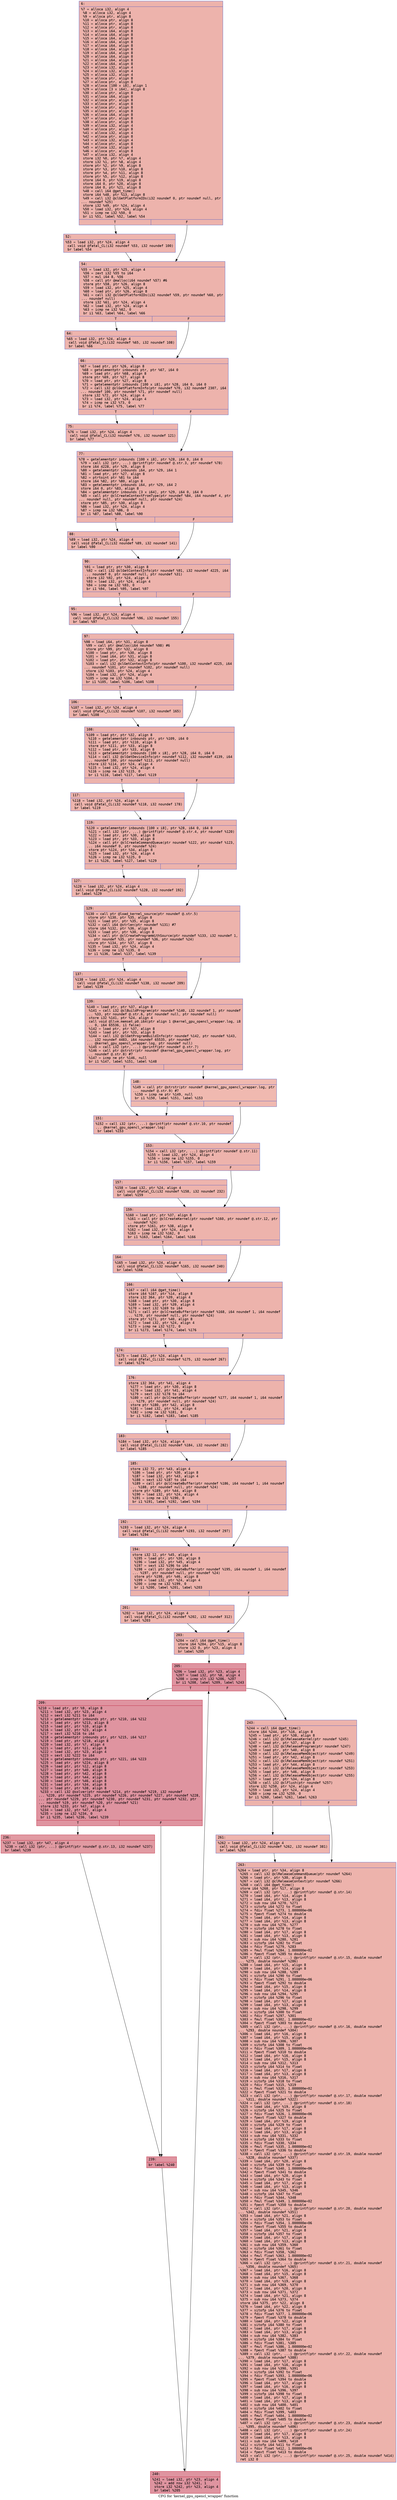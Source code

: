 digraph "CFG for 'kernel_gpu_opencl_wrapper' function" {
	label="CFG for 'kernel_gpu_opencl_wrapper' function";

	Node0x600002a2cff0 [shape=record,color="#3d50c3ff", style=filled, fillcolor="#d6524470" fontname="Courier",label="{6:\l|  %7 = alloca i32, align 4\l  %8 = alloca i32, align 4\l  %9 = alloca ptr, align 8\l  %10 = alloca ptr, align 8\l  %11 = alloca ptr, align 8\l  %12 = alloca ptr, align 8\l  %13 = alloca i64, align 8\l  %14 = alloca i64, align 8\l  %15 = alloca i64, align 8\l  %16 = alloca i64, align 8\l  %17 = alloca i64, align 8\l  %18 = alloca i64, align 8\l  %19 = alloca i64, align 8\l  %20 = alloca i64, align 8\l  %21 = alloca i64, align 8\l  %22 = alloca i64, align 8\l  %23 = alloca i32, align 4\l  %24 = alloca i32, align 4\l  %25 = alloca i32, align 4\l  %26 = alloca ptr, align 8\l  %27 = alloca ptr, align 8\l  %28 = alloca [100 x i8], align 1\l  %29 = alloca [3 x i64], align 8\l  %30 = alloca ptr, align 8\l  %31 = alloca i64, align 8\l  %32 = alloca ptr, align 8\l  %33 = alloca ptr, align 8\l  %34 = alloca ptr, align 8\l  %35 = alloca ptr, align 8\l  %36 = alloca i64, align 8\l  %37 = alloca ptr, align 8\l  %38 = alloca ptr, align 8\l  %39 = alloca i32, align 4\l  %40 = alloca ptr, align 8\l  %41 = alloca i32, align 4\l  %42 = alloca ptr, align 8\l  %43 = alloca i32, align 4\l  %44 = alloca ptr, align 8\l  %45 = alloca i32, align 4\l  %46 = alloca ptr, align 8\l  %47 = alloca i32, align 4\l  store i32 %0, ptr %7, align 4\l  store i32 %1, ptr %8, align 4\l  store ptr %2, ptr %9, align 8\l  store ptr %3, ptr %10, align 8\l  store ptr %4, ptr %11, align 8\l  store ptr %5, ptr %12, align 8\l  store i64 0, ptr %19, align 8\l  store i64 0, ptr %20, align 8\l  store i64 0, ptr %21, align 8\l  %48 = call i64 @get_time()\l  store i64 %48, ptr %13, align 8\l  %49 = call i32 @clGetPlatformIDs(i32 noundef 0, ptr noundef null, ptr\l... noundef %25)\l  store i32 %49, ptr %24, align 4\l  %50 = load i32, ptr %24, align 4\l  %51 = icmp ne i32 %50, 0\l  br i1 %51, label %52, label %54\l|{<s0>T|<s1>F}}"];
	Node0x600002a2cff0:s0 -> Node0x600002a2d0e0[tooltip="6 -> 52\nProbability 62.50%" ];
	Node0x600002a2cff0:s1 -> Node0x600002a2d130[tooltip="6 -> 54\nProbability 37.50%" ];
	Node0x600002a2d0e0 [shape=record,color="#3d50c3ff", style=filled, fillcolor="#d8564670" fontname="Courier",label="{52:\l|  %53 = load i32, ptr %24, align 4\l  call void @fatal_CL(i32 noundef %53, i32 noundef 100)\l  br label %54\l}"];
	Node0x600002a2d0e0 -> Node0x600002a2d130[tooltip="52 -> 54\nProbability 100.00%" ];
	Node0x600002a2d130 [shape=record,color="#3d50c3ff", style=filled, fillcolor="#d6524470" fontname="Courier",label="{54:\l|  %55 = load i32, ptr %25, align 4\l  %56 = zext i32 %55 to i64\l  %57 = mul i64 8, %56\l  %58 = call ptr @malloc(i64 noundef %57) #6\l  store ptr %58, ptr %26, align 8\l  %59 = load i32, ptr %25, align 4\l  %60 = load ptr, ptr %26, align 8\l  %61 = call i32 @clGetPlatformIDs(i32 noundef %59, ptr noundef %60, ptr\l... noundef null)\l  store i32 %61, ptr %24, align 4\l  %62 = load i32, ptr %24, align 4\l  %63 = icmp ne i32 %62, 0\l  br i1 %63, label %64, label %66\l|{<s0>T|<s1>F}}"];
	Node0x600002a2d130:s0 -> Node0x600002a2d180[tooltip="54 -> 64\nProbability 62.50%" ];
	Node0x600002a2d130:s1 -> Node0x600002a2d1d0[tooltip="54 -> 66\nProbability 37.50%" ];
	Node0x600002a2d180 [shape=record,color="#3d50c3ff", style=filled, fillcolor="#d8564670" fontname="Courier",label="{64:\l|  %65 = load i32, ptr %24, align 4\l  call void @fatal_CL(i32 noundef %65, i32 noundef 108)\l  br label %66\l}"];
	Node0x600002a2d180 -> Node0x600002a2d1d0[tooltip="64 -> 66\nProbability 100.00%" ];
	Node0x600002a2d1d0 [shape=record,color="#3d50c3ff", style=filled, fillcolor="#d6524470" fontname="Courier",label="{66:\l|  %67 = load ptr, ptr %26, align 8\l  %68 = getelementptr inbounds ptr, ptr %67, i64 0\l  %69 = load ptr, ptr %68, align 8\l  store ptr %69, ptr %27, align 8\l  %70 = load ptr, ptr %27, align 8\l  %71 = getelementptr inbounds [100 x i8], ptr %28, i64 0, i64 0\l  %72 = call i32 @clGetPlatformInfo(ptr noundef %70, i32 noundef 2307, i64\l... noundef 100, ptr noundef %71, ptr noundef null)\l  store i32 %72, ptr %24, align 4\l  %73 = load i32, ptr %24, align 4\l  %74 = icmp ne i32 %73, 0\l  br i1 %74, label %75, label %77\l|{<s0>T|<s1>F}}"];
	Node0x600002a2d1d0:s0 -> Node0x600002a2d220[tooltip="66 -> 75\nProbability 62.50%" ];
	Node0x600002a2d1d0:s1 -> Node0x600002a2d270[tooltip="66 -> 77\nProbability 37.50%" ];
	Node0x600002a2d220 [shape=record,color="#3d50c3ff", style=filled, fillcolor="#d8564670" fontname="Courier",label="{75:\l|  %76 = load i32, ptr %24, align 4\l  call void @fatal_CL(i32 noundef %76, i32 noundef 121)\l  br label %77\l}"];
	Node0x600002a2d220 -> Node0x600002a2d270[tooltip="75 -> 77\nProbability 100.00%" ];
	Node0x600002a2d270 [shape=record,color="#3d50c3ff", style=filled, fillcolor="#d6524470" fontname="Courier",label="{77:\l|  %78 = getelementptr inbounds [100 x i8], ptr %28, i64 0, i64 0\l  %79 = call i32 (ptr, ...) @printf(ptr noundef @.str.3, ptr noundef %78)\l  store i64 4228, ptr %29, align 8\l  %80 = getelementptr inbounds i64, ptr %29, i64 1\l  %81 = load ptr, ptr %27, align 8\l  %82 = ptrtoint ptr %81 to i64\l  store i64 %82, ptr %80, align 8\l  %83 = getelementptr inbounds i64, ptr %29, i64 2\l  store i64 0, ptr %83, align 8\l  %84 = getelementptr inbounds [3 x i64], ptr %29, i64 0, i64 0\l  %85 = call ptr @clCreateContextFromType(ptr noundef %84, i64 noundef 4, ptr\l... noundef null, ptr noundef null, ptr noundef %24)\l  store ptr %85, ptr %30, align 8\l  %86 = load i32, ptr %24, align 4\l  %87 = icmp ne i32 %86, 0\l  br i1 %87, label %88, label %90\l|{<s0>T|<s1>F}}"];
	Node0x600002a2d270:s0 -> Node0x600002a2d2c0[tooltip="77 -> 88\nProbability 62.50%" ];
	Node0x600002a2d270:s1 -> Node0x600002a2d310[tooltip="77 -> 90\nProbability 37.50%" ];
	Node0x600002a2d2c0 [shape=record,color="#3d50c3ff", style=filled, fillcolor="#d8564670" fontname="Courier",label="{88:\l|  %89 = load i32, ptr %24, align 4\l  call void @fatal_CL(i32 noundef %89, i32 noundef 141)\l  br label %90\l}"];
	Node0x600002a2d2c0 -> Node0x600002a2d310[tooltip="88 -> 90\nProbability 100.00%" ];
	Node0x600002a2d310 [shape=record,color="#3d50c3ff", style=filled, fillcolor="#d6524470" fontname="Courier",label="{90:\l|  %91 = load ptr, ptr %30, align 8\l  %92 = call i32 @clGetContextInfo(ptr noundef %91, i32 noundef 4225, i64\l... noundef 0, ptr noundef null, ptr noundef %31)\l  store i32 %92, ptr %24, align 4\l  %93 = load i32, ptr %24, align 4\l  %94 = icmp ne i32 %93, 0\l  br i1 %94, label %95, label %97\l|{<s0>T|<s1>F}}"];
	Node0x600002a2d310:s0 -> Node0x600002a2d360[tooltip="90 -> 95\nProbability 62.50%" ];
	Node0x600002a2d310:s1 -> Node0x600002a2d3b0[tooltip="90 -> 97\nProbability 37.50%" ];
	Node0x600002a2d360 [shape=record,color="#3d50c3ff", style=filled, fillcolor="#d8564670" fontname="Courier",label="{95:\l|  %96 = load i32, ptr %24, align 4\l  call void @fatal_CL(i32 noundef %96, i32 noundef 155)\l  br label %97\l}"];
	Node0x600002a2d360 -> Node0x600002a2d3b0[tooltip="95 -> 97\nProbability 100.00%" ];
	Node0x600002a2d3b0 [shape=record,color="#3d50c3ff", style=filled, fillcolor="#d6524470" fontname="Courier",label="{97:\l|  %98 = load i64, ptr %31, align 8\l  %99 = call ptr @malloc(i64 noundef %98) #6\l  store ptr %99, ptr %32, align 8\l  %100 = load ptr, ptr %30, align 8\l  %101 = load i64, ptr %31, align 8\l  %102 = load ptr, ptr %32, align 8\l  %103 = call i32 @clGetContextInfo(ptr noundef %100, i32 noundef 4225, i64\l... noundef %101, ptr noundef %102, ptr noundef null)\l  store i32 %103, ptr %24, align 4\l  %104 = load i32, ptr %24, align 4\l  %105 = icmp ne i32 %104, 0\l  br i1 %105, label %106, label %108\l|{<s0>T|<s1>F}}"];
	Node0x600002a2d3b0:s0 -> Node0x600002a2d400[tooltip="97 -> 106\nProbability 62.50%" ];
	Node0x600002a2d3b0:s1 -> Node0x600002a2d450[tooltip="97 -> 108\nProbability 37.50%" ];
	Node0x600002a2d400 [shape=record,color="#3d50c3ff", style=filled, fillcolor="#d8564670" fontname="Courier",label="{106:\l|  %107 = load i32, ptr %24, align 4\l  call void @fatal_CL(i32 noundef %107, i32 noundef 165)\l  br label %108\l}"];
	Node0x600002a2d400 -> Node0x600002a2d450[tooltip="106 -> 108\nProbability 100.00%" ];
	Node0x600002a2d450 [shape=record,color="#3d50c3ff", style=filled, fillcolor="#d6524470" fontname="Courier",label="{108:\l|  %109 = load ptr, ptr %32, align 8\l  %110 = getelementptr inbounds ptr, ptr %109, i64 0\l  %111 = load ptr, ptr %110, align 8\l  store ptr %111, ptr %33, align 8\l  %112 = load ptr, ptr %33, align 8\l  %113 = getelementptr inbounds [100 x i8], ptr %28, i64 0, i64 0\l  %114 = call i32 @clGetDeviceInfo(ptr noundef %112, i32 noundef 4139, i64\l... noundef 100, ptr noundef %113, ptr noundef null)\l  store i32 %114, ptr %24, align 4\l  %115 = load i32, ptr %24, align 4\l  %116 = icmp ne i32 %115, 0\l  br i1 %116, label %117, label %119\l|{<s0>T|<s1>F}}"];
	Node0x600002a2d450:s0 -> Node0x600002a2d4a0[tooltip="108 -> 117\nProbability 62.50%" ];
	Node0x600002a2d450:s1 -> Node0x600002a2d4f0[tooltip="108 -> 119\nProbability 37.50%" ];
	Node0x600002a2d4a0 [shape=record,color="#3d50c3ff", style=filled, fillcolor="#d8564670" fontname="Courier",label="{117:\l|  %118 = load i32, ptr %24, align 4\l  call void @fatal_CL(i32 noundef %118, i32 noundef 178)\l  br label %119\l}"];
	Node0x600002a2d4a0 -> Node0x600002a2d4f0[tooltip="117 -> 119\nProbability 100.00%" ];
	Node0x600002a2d4f0 [shape=record,color="#3d50c3ff", style=filled, fillcolor="#d6524470" fontname="Courier",label="{119:\l|  %120 = getelementptr inbounds [100 x i8], ptr %28, i64 0, i64 0\l  %121 = call i32 (ptr, ...) @printf(ptr noundef @.str.4, ptr noundef %120)\l  %122 = load ptr, ptr %30, align 8\l  %123 = load ptr, ptr %33, align 8\l  %124 = call ptr @clCreateCommandQueue(ptr noundef %122, ptr noundef %123,\l... i64 noundef 0, ptr noundef %24)\l  store ptr %124, ptr %34, align 8\l  %125 = load i32, ptr %24, align 4\l  %126 = icmp ne i32 %125, 0\l  br i1 %126, label %127, label %129\l|{<s0>T|<s1>F}}"];
	Node0x600002a2d4f0:s0 -> Node0x600002a2d540[tooltip="119 -> 127\nProbability 62.50%" ];
	Node0x600002a2d4f0:s1 -> Node0x600002a2d590[tooltip="119 -> 129\nProbability 37.50%" ];
	Node0x600002a2d540 [shape=record,color="#3d50c3ff", style=filled, fillcolor="#d8564670" fontname="Courier",label="{127:\l|  %128 = load i32, ptr %24, align 4\l  call void @fatal_CL(i32 noundef %128, i32 noundef 192)\l  br label %129\l}"];
	Node0x600002a2d540 -> Node0x600002a2d590[tooltip="127 -> 129\nProbability 100.00%" ];
	Node0x600002a2d590 [shape=record,color="#3d50c3ff", style=filled, fillcolor="#d6524470" fontname="Courier",label="{129:\l|  %130 = call ptr @load_kernel_source(ptr noundef @.str.5)\l  store ptr %130, ptr %35, align 8\l  %131 = load ptr, ptr %35, align 8\l  %132 = call i64 @strlen(ptr noundef %131) #7\l  store i64 %132, ptr %36, align 8\l  %133 = load ptr, ptr %30, align 8\l  %134 = call ptr @clCreateProgramWithSource(ptr noundef %133, i32 noundef 1,\l... ptr noundef %35, ptr noundef %36, ptr noundef %24)\l  store ptr %134, ptr %37, align 8\l  %135 = load i32, ptr %24, align 4\l  %136 = icmp ne i32 %135, 0\l  br i1 %136, label %137, label %139\l|{<s0>T|<s1>F}}"];
	Node0x600002a2d590:s0 -> Node0x600002a2d5e0[tooltip="129 -> 137\nProbability 62.50%" ];
	Node0x600002a2d590:s1 -> Node0x600002a2d630[tooltip="129 -> 139\nProbability 37.50%" ];
	Node0x600002a2d5e0 [shape=record,color="#3d50c3ff", style=filled, fillcolor="#d8564670" fontname="Courier",label="{137:\l|  %138 = load i32, ptr %24, align 4\l  call void @fatal_CL(i32 noundef %138, i32 noundef 209)\l  br label %139\l}"];
	Node0x600002a2d5e0 -> Node0x600002a2d630[tooltip="137 -> 139\nProbability 100.00%" ];
	Node0x600002a2d630 [shape=record,color="#3d50c3ff", style=filled, fillcolor="#d6524470" fontname="Courier",label="{139:\l|  %140 = load ptr, ptr %37, align 8\l  %141 = call i32 @clBuildProgram(ptr noundef %140, i32 noundef 1, ptr noundef\l... %33, ptr noundef @.str.6, ptr noundef null, ptr noundef null)\l  store i32 %141, ptr %24, align 4\l  call void @llvm.memset.p0.i64(ptr align 1 @kernel_gpu_opencl_wrapper.log, i8\l... 0, i64 65536, i1 false)\l  %142 = load ptr, ptr %37, align 8\l  %143 = load ptr, ptr %33, align 8\l  %144 = call i32 @clGetProgramBuildInfo(ptr noundef %142, ptr noundef %143,\l... i32 noundef 4483, i64 noundef 65535, ptr noundef\l... @kernel_gpu_opencl_wrapper.log, ptr noundef null)\l  %145 = call i32 (ptr, ...) @printf(ptr noundef @.str.7)\l  %146 = call ptr @strstr(ptr noundef @kernel_gpu_opencl_wrapper.log, ptr\l... noundef @.str.8) #7\l  %147 = icmp ne ptr %146, null\l  br i1 %147, label %151, label %148\l|{<s0>T|<s1>F}}"];
	Node0x600002a2d630:s0 -> Node0x600002a2d6d0[tooltip="139 -> 151\nProbability 62.50%" ];
	Node0x600002a2d630:s1 -> Node0x600002a2d680[tooltip="139 -> 148\nProbability 37.50%" ];
	Node0x600002a2d680 [shape=record,color="#3d50c3ff", style=filled, fillcolor="#de614d70" fontname="Courier",label="{148:\l|  %149 = call ptr @strstr(ptr noundef @kernel_gpu_opencl_wrapper.log, ptr\l... noundef @.str.9) #7\l  %150 = icmp ne ptr %149, null\l  br i1 %150, label %151, label %153\l|{<s0>T|<s1>F}}"];
	Node0x600002a2d680:s0 -> Node0x600002a2d6d0[tooltip="148 -> 151\nProbability 62.50%" ];
	Node0x600002a2d680:s1 -> Node0x600002a2d720[tooltip="148 -> 153\nProbability 37.50%" ];
	Node0x600002a2d6d0 [shape=record,color="#3d50c3ff", style=filled, fillcolor="#d8564670" fontname="Courier",label="{151:\l|  %152 = call i32 (ptr, ...) @printf(ptr noundef @.str.10, ptr noundef\l... @kernel_gpu_opencl_wrapper.log)\l  br label %153\l}"];
	Node0x600002a2d6d0 -> Node0x600002a2d720[tooltip="151 -> 153\nProbability 100.00%" ];
	Node0x600002a2d720 [shape=record,color="#3d50c3ff", style=filled, fillcolor="#d6524470" fontname="Courier",label="{153:\l|  %154 = call i32 (ptr, ...) @printf(ptr noundef @.str.11)\l  %155 = load i32, ptr %24, align 4\l  %156 = icmp ne i32 %155, 0\l  br i1 %156, label %157, label %159\l|{<s0>T|<s1>F}}"];
	Node0x600002a2d720:s0 -> Node0x600002a2d770[tooltip="153 -> 157\nProbability 62.50%" ];
	Node0x600002a2d720:s1 -> Node0x600002a2d7c0[tooltip="153 -> 159\nProbability 37.50%" ];
	Node0x600002a2d770 [shape=record,color="#3d50c3ff", style=filled, fillcolor="#d8564670" fontname="Courier",label="{157:\l|  %158 = load i32, ptr %24, align 4\l  call void @fatal_CL(i32 noundef %158, i32 noundef 232)\l  br label %159\l}"];
	Node0x600002a2d770 -> Node0x600002a2d7c0[tooltip="157 -> 159\nProbability 100.00%" ];
	Node0x600002a2d7c0 [shape=record,color="#3d50c3ff", style=filled, fillcolor="#d6524470" fontname="Courier",label="{159:\l|  %160 = load ptr, ptr %37, align 8\l  %161 = call ptr @clCreateKernel(ptr noundef %160, ptr noundef @.str.12, ptr\l... noundef %24)\l  store ptr %161, ptr %38, align 8\l  %162 = load i32, ptr %24, align 4\l  %163 = icmp ne i32 %162, 0\l  br i1 %163, label %164, label %166\l|{<s0>T|<s1>F}}"];
	Node0x600002a2d7c0:s0 -> Node0x600002a2d810[tooltip="159 -> 164\nProbability 62.50%" ];
	Node0x600002a2d7c0:s1 -> Node0x600002a2d860[tooltip="159 -> 166\nProbability 37.50%" ];
	Node0x600002a2d810 [shape=record,color="#3d50c3ff", style=filled, fillcolor="#d8564670" fontname="Courier",label="{164:\l|  %165 = load i32, ptr %24, align 4\l  call void @fatal_CL(i32 noundef %165, i32 noundef 240)\l  br label %166\l}"];
	Node0x600002a2d810 -> Node0x600002a2d860[tooltip="164 -> 166\nProbability 100.00%" ];
	Node0x600002a2d860 [shape=record,color="#3d50c3ff", style=filled, fillcolor="#d6524470" fontname="Courier",label="{166:\l|  %167 = call i64 @get_time()\l  store i64 %167, ptr %14, align 8\l  store i32 364, ptr %39, align 4\l  %168 = load ptr, ptr %30, align 8\l  %169 = load i32, ptr %39, align 4\l  %170 = sext i32 %169 to i64\l  %171 = call ptr @clCreateBuffer(ptr noundef %168, i64 noundef 1, i64 noundef\l... %170, ptr noundef null, ptr noundef %24)\l  store ptr %171, ptr %40, align 8\l  %172 = load i32, ptr %24, align 4\l  %173 = icmp ne i32 %172, 0\l  br i1 %173, label %174, label %176\l|{<s0>T|<s1>F}}"];
	Node0x600002a2d860:s0 -> Node0x600002a2d8b0[tooltip="166 -> 174\nProbability 62.50%" ];
	Node0x600002a2d860:s1 -> Node0x600002a2d900[tooltip="166 -> 176\nProbability 37.50%" ];
	Node0x600002a2d8b0 [shape=record,color="#3d50c3ff", style=filled, fillcolor="#d8564670" fontname="Courier",label="{174:\l|  %175 = load i32, ptr %24, align 4\l  call void @fatal_CL(i32 noundef %175, i32 noundef 267)\l  br label %176\l}"];
	Node0x600002a2d8b0 -> Node0x600002a2d900[tooltip="174 -> 176\nProbability 100.00%" ];
	Node0x600002a2d900 [shape=record,color="#3d50c3ff", style=filled, fillcolor="#d6524470" fontname="Courier",label="{176:\l|  store i32 364, ptr %41, align 4\l  %177 = load ptr, ptr %30, align 8\l  %178 = load i32, ptr %41, align 4\l  %179 = sext i32 %178 to i64\l  %180 = call ptr @clCreateBuffer(ptr noundef %177, i64 noundef 1, i64 noundef\l... %179, ptr noundef null, ptr noundef %24)\l  store ptr %180, ptr %42, align 8\l  %181 = load i32, ptr %24, align 4\l  %182 = icmp ne i32 %181, 0\l  br i1 %182, label %183, label %185\l|{<s0>T|<s1>F}}"];
	Node0x600002a2d900:s0 -> Node0x600002a2d950[tooltip="176 -> 183\nProbability 62.50%" ];
	Node0x600002a2d900:s1 -> Node0x600002a2d9a0[tooltip="176 -> 185\nProbability 37.50%" ];
	Node0x600002a2d950 [shape=record,color="#3d50c3ff", style=filled, fillcolor="#d8564670" fontname="Courier",label="{183:\l|  %184 = load i32, ptr %24, align 4\l  call void @fatal_CL(i32 noundef %184, i32 noundef 282)\l  br label %185\l}"];
	Node0x600002a2d950 -> Node0x600002a2d9a0[tooltip="183 -> 185\nProbability 100.00%" ];
	Node0x600002a2d9a0 [shape=record,color="#3d50c3ff", style=filled, fillcolor="#d6524470" fontname="Courier",label="{185:\l|  store i32 72, ptr %43, align 4\l  %186 = load ptr, ptr %30, align 8\l  %187 = load i32, ptr %43, align 4\l  %188 = sext i32 %187 to i64\l  %189 = call ptr @clCreateBuffer(ptr noundef %186, i64 noundef 1, i64 noundef\l... %188, ptr noundef null, ptr noundef %24)\l  store ptr %189, ptr %44, align 8\l  %190 = load i32, ptr %24, align 4\l  %191 = icmp ne i32 %190, 0\l  br i1 %191, label %192, label %194\l|{<s0>T|<s1>F}}"];
	Node0x600002a2d9a0:s0 -> Node0x600002a2d9f0[tooltip="185 -> 192\nProbability 62.50%" ];
	Node0x600002a2d9a0:s1 -> Node0x600002a2da40[tooltip="185 -> 194\nProbability 37.50%" ];
	Node0x600002a2d9f0 [shape=record,color="#3d50c3ff", style=filled, fillcolor="#d8564670" fontname="Courier",label="{192:\l|  %193 = load i32, ptr %24, align 4\l  call void @fatal_CL(i32 noundef %193, i32 noundef 297)\l  br label %194\l}"];
	Node0x600002a2d9f0 -> Node0x600002a2da40[tooltip="192 -> 194\nProbability 100.00%" ];
	Node0x600002a2da40 [shape=record,color="#3d50c3ff", style=filled, fillcolor="#d6524470" fontname="Courier",label="{194:\l|  store i32 12, ptr %45, align 4\l  %195 = load ptr, ptr %30, align 8\l  %196 = load i32, ptr %45, align 4\l  %197 = sext i32 %196 to i64\l  %198 = call ptr @clCreateBuffer(ptr noundef %195, i64 noundef 1, i64 noundef\l... %197, ptr noundef null, ptr noundef %24)\l  store ptr %198, ptr %46, align 8\l  %199 = load i32, ptr %24, align 4\l  %200 = icmp ne i32 %199, 0\l  br i1 %200, label %201, label %203\l|{<s0>T|<s1>F}}"];
	Node0x600002a2da40:s0 -> Node0x600002a2da90[tooltip="194 -> 201\nProbability 62.50%" ];
	Node0x600002a2da40:s1 -> Node0x600002a2dae0[tooltip="194 -> 203\nProbability 37.50%" ];
	Node0x600002a2da90 [shape=record,color="#3d50c3ff", style=filled, fillcolor="#d8564670" fontname="Courier",label="{201:\l|  %202 = load i32, ptr %24, align 4\l  call void @fatal_CL(i32 noundef %202, i32 noundef 312)\l  br label %203\l}"];
	Node0x600002a2da90 -> Node0x600002a2dae0[tooltip="201 -> 203\nProbability 100.00%" ];
	Node0x600002a2dae0 [shape=record,color="#3d50c3ff", style=filled, fillcolor="#d6524470" fontname="Courier",label="{203:\l|  %204 = call i64 @get_time()\l  store i64 %204, ptr %15, align 8\l  store i32 0, ptr %23, align 4\l  br label %205\l}"];
	Node0x600002a2dae0 -> Node0x600002a2db30[tooltip="203 -> 205\nProbability 100.00%" ];
	Node0x600002a2db30 [shape=record,color="#b70d28ff", style=filled, fillcolor="#b70d2870" fontname="Courier",label="{205:\l|  %206 = load i32, ptr %23, align 4\l  %207 = load i32, ptr %8, align 4\l  %208 = icmp slt i32 %206, %207\l  br i1 %208, label %209, label %243\l|{<s0>T|<s1>F}}"];
	Node0x600002a2db30:s0 -> Node0x600002a2db80[tooltip="205 -> 209\nProbability 96.88%" ];
	Node0x600002a2db30:s1 -> Node0x600002a2dcc0[tooltip="205 -> 243\nProbability 3.12%" ];
	Node0x600002a2db80 [shape=record,color="#b70d28ff", style=filled, fillcolor="#b70d2870" fontname="Courier",label="{209:\l|  %210 = load ptr, ptr %9, align 8\l  %211 = load i32, ptr %23, align 4\l  %212 = sext i32 %211 to i64\l  %213 = getelementptr inbounds ptr, ptr %210, i64 %212\l  %214 = load ptr, ptr %213, align 8\l  %215 = load ptr, ptr %10, align 8\l  %216 = load i32, ptr %23, align 4\l  %217 = sext i32 %216 to i64\l  %218 = getelementptr inbounds ptr, ptr %215, i64 %217\l  %219 = load ptr, ptr %218, align 8\l  %220 = load i32, ptr %7, align 4\l  %221 = load ptr, ptr %11, align 8\l  %222 = load i32, ptr %23, align 4\l  %223 = sext i32 %222 to i64\l  %224 = getelementptr inbounds ptr, ptr %221, i64 %223\l  %225 = load ptr, ptr %224, align 8\l  %226 = load ptr, ptr %12, align 8\l  %227 = load ptr, ptr %40, align 8\l  %228 = load ptr, ptr %42, align 8\l  %229 = load ptr, ptr %44, align 8\l  %230 = load ptr, ptr %46, align 8\l  %231 = load ptr, ptr %34, align 8\l  %232 = load ptr, ptr %38, align 8\l  %233 = call i32 @solver(ptr noundef %214, ptr noundef %219, i32 noundef\l... %220, ptr noundef %225, ptr noundef %226, ptr noundef %227, ptr noundef %228,\l... ptr noundef %229, ptr noundef %230, ptr noundef %231, ptr noundef %232, ptr\l... noundef %19, ptr noundef %20, ptr noundef %21)\l  store i32 %233, ptr %47, align 4\l  %234 = load i32, ptr %47, align 4\l  %235 = icmp ne i32 %234, 0\l  br i1 %235, label %236, label %239\l|{<s0>T|<s1>F}}"];
	Node0x600002a2db80:s0 -> Node0x600002a2dbd0[tooltip="209 -> 236\nProbability 62.50%" ];
	Node0x600002a2db80:s1 -> Node0x600002a2dc20[tooltip="209 -> 239\nProbability 37.50%" ];
	Node0x600002a2dbd0 [shape=record,color="#b70d28ff", style=filled, fillcolor="#bb1b2c70" fontname="Courier",label="{236:\l|  %237 = load i32, ptr %47, align 4\l  %238 = call i32 (ptr, ...) @printf(ptr noundef @.str.13, i32 noundef %237)\l  br label %239\l}"];
	Node0x600002a2dbd0 -> Node0x600002a2dc20[tooltip="236 -> 239\nProbability 100.00%" ];
	Node0x600002a2dc20 [shape=record,color="#b70d28ff", style=filled, fillcolor="#b70d2870" fontname="Courier",label="{239:\l|  br label %240\l}"];
	Node0x600002a2dc20 -> Node0x600002a2dc70[tooltip="239 -> 240\nProbability 100.00%" ];
	Node0x600002a2dc70 [shape=record,color="#b70d28ff", style=filled, fillcolor="#b70d2870" fontname="Courier",label="{240:\l|  %241 = load i32, ptr %23, align 4\l  %242 = add nsw i32 %241, 1\l  store i32 %242, ptr %23, align 4\l  br label %205\l}"];
	Node0x600002a2dc70 -> Node0x600002a2db30[tooltip="240 -> 205\nProbability 100.00%" ];
	Node0x600002a2dcc0 [shape=record,color="#3d50c3ff", style=filled, fillcolor="#d6524470" fontname="Courier",label="{243:\l|  %244 = call i64 @get_time()\l  store i64 %244, ptr %16, align 8\l  %245 = load ptr, ptr %38, align 8\l  %246 = call i32 @clReleaseKernel(ptr noundef %245)\l  %247 = load ptr, ptr %37, align 8\l  %248 = call i32 @clReleaseProgram(ptr noundef %247)\l  %249 = load ptr, ptr %40, align 8\l  %250 = call i32 @clReleaseMemObject(ptr noundef %249)\l  %251 = load ptr, ptr %42, align 8\l  %252 = call i32 @clReleaseMemObject(ptr noundef %251)\l  %253 = load ptr, ptr %44, align 8\l  %254 = call i32 @clReleaseMemObject(ptr noundef %253)\l  %255 = load ptr, ptr %46, align 8\l  %256 = call i32 @clReleaseMemObject(ptr noundef %255)\l  %257 = load ptr, ptr %34, align 8\l  %258 = call i32 @clFlush(ptr noundef %257)\l  store i32 %258, ptr %24, align 4\l  %259 = load i32, ptr %24, align 4\l  %260 = icmp ne i32 %259, 0\l  br i1 %260, label %261, label %263\l|{<s0>T|<s1>F}}"];
	Node0x600002a2dcc0:s0 -> Node0x600002a2dd10[tooltip="243 -> 261\nProbability 62.50%" ];
	Node0x600002a2dcc0:s1 -> Node0x600002a2dd60[tooltip="243 -> 263\nProbability 37.50%" ];
	Node0x600002a2dd10 [shape=record,color="#3d50c3ff", style=filled, fillcolor="#d8564670" fontname="Courier",label="{261:\l|  %262 = load i32, ptr %24, align 4\l  call void @fatal_CL(i32 noundef %262, i32 noundef 381)\l  br label %263\l}"];
	Node0x600002a2dd10 -> Node0x600002a2dd60[tooltip="261 -> 263\nProbability 100.00%" ];
	Node0x600002a2dd60 [shape=record,color="#3d50c3ff", style=filled, fillcolor="#d6524470" fontname="Courier",label="{263:\l|  %264 = load ptr, ptr %34, align 8\l  %265 = call i32 @clReleaseCommandQueue(ptr noundef %264)\l  %266 = load ptr, ptr %30, align 8\l  %267 = call i32 @clReleaseContext(ptr noundef %266)\l  %268 = call i64 @get_time()\l  store i64 %268, ptr %17, align 8\l  %269 = call i32 (ptr, ...) @printf(ptr noundef @.str.14)\l  %270 = load i64, ptr %14, align 8\l  %271 = load i64, ptr %13, align 8\l  %272 = sub nsw i64 %270, %271\l  %273 = sitofp i64 %272 to float\l  %274 = fdiv float %273, 1.000000e+06\l  %275 = fpext float %274 to double\l  %276 = load i64, ptr %14, align 8\l  %277 = load i64, ptr %13, align 8\l  %278 = sub nsw i64 %276, %277\l  %279 = sitofp i64 %278 to float\l  %280 = load i64, ptr %17, align 8\l  %281 = load i64, ptr %13, align 8\l  %282 = sub nsw i64 %280, %281\l  %283 = sitofp i64 %282 to float\l  %284 = fdiv float %279, %283\l  %285 = fmul float %284, 1.000000e+02\l  %286 = fpext float %285 to double\l  %287 = call i32 (ptr, ...) @printf(ptr noundef @.str.15, double noundef\l... %275, double noundef %286)\l  %288 = load i64, ptr %15, align 8\l  %289 = load i64, ptr %14, align 8\l  %290 = sub nsw i64 %288, %289\l  %291 = sitofp i64 %290 to float\l  %292 = fdiv float %291, 1.000000e+06\l  %293 = fpext float %292 to double\l  %294 = load i64, ptr %15, align 8\l  %295 = load i64, ptr %14, align 8\l  %296 = sub nsw i64 %294, %295\l  %297 = sitofp i64 %296 to float\l  %298 = load i64, ptr %17, align 8\l  %299 = load i64, ptr %13, align 8\l  %300 = sub nsw i64 %298, %299\l  %301 = sitofp i64 %300 to float\l  %302 = fdiv float %297, %301\l  %303 = fmul float %302, 1.000000e+02\l  %304 = fpext float %303 to double\l  %305 = call i32 (ptr, ...) @printf(ptr noundef @.str.16, double noundef\l... %293, double noundef %304)\l  %306 = load i64, ptr %16, align 8\l  %307 = load i64, ptr %15, align 8\l  %308 = sub nsw i64 %306, %307\l  %309 = sitofp i64 %308 to float\l  %310 = fdiv float %309, 1.000000e+06\l  %311 = fpext float %310 to double\l  %312 = load i64, ptr %16, align 8\l  %313 = load i64, ptr %15, align 8\l  %314 = sub nsw i64 %312, %313\l  %315 = sitofp i64 %314 to float\l  %316 = load i64, ptr %17, align 8\l  %317 = load i64, ptr %13, align 8\l  %318 = sub nsw i64 %316, %317\l  %319 = sitofp i64 %318 to float\l  %320 = fdiv float %315, %319\l  %321 = fmul float %320, 1.000000e+02\l  %322 = fpext float %321 to double\l  %323 = call i32 (ptr, ...) @printf(ptr noundef @.str.17, double noundef\l... %311, double noundef %322)\l  %324 = call i32 (ptr, ...) @printf(ptr noundef @.str.18)\l  %325 = load i64, ptr %19, align 8\l  %326 = sitofp i64 %325 to float\l  %327 = fdiv float %326, 1.000000e+06\l  %328 = fpext float %327 to double\l  %329 = load i64, ptr %19, align 8\l  %330 = sitofp i64 %329 to float\l  %331 = load i64, ptr %17, align 8\l  %332 = load i64, ptr %13, align 8\l  %333 = sub nsw i64 %331, %332\l  %334 = sitofp i64 %333 to float\l  %335 = fdiv float %330, %334\l  %336 = fmul float %335, 1.000000e+02\l  %337 = fpext float %336 to double\l  %338 = call i32 (ptr, ...) @printf(ptr noundef @.str.19, double noundef\l... %328, double noundef %337)\l  %339 = load i64, ptr %20, align 8\l  %340 = sitofp i64 %339 to float\l  %341 = fdiv float %340, 1.000000e+06\l  %342 = fpext float %341 to double\l  %343 = load i64, ptr %20, align 8\l  %344 = sitofp i64 %343 to float\l  %345 = load i64, ptr %17, align 8\l  %346 = load i64, ptr %13, align 8\l  %347 = sub nsw i64 %345, %346\l  %348 = sitofp i64 %347 to float\l  %349 = fdiv float %344, %348\l  %350 = fmul float %349, 1.000000e+02\l  %351 = fpext float %350 to double\l  %352 = call i32 (ptr, ...) @printf(ptr noundef @.str.20, double noundef\l... %342, double noundef %351)\l  %353 = load i64, ptr %21, align 8\l  %354 = sitofp i64 %353 to float\l  %355 = fdiv float %354, 1.000000e+06\l  %356 = fpext float %355 to double\l  %357 = load i64, ptr %21, align 8\l  %358 = sitofp i64 %357 to float\l  %359 = load i64, ptr %17, align 8\l  %360 = load i64, ptr %13, align 8\l  %361 = sub nsw i64 %359, %360\l  %362 = sitofp i64 %361 to float\l  %363 = fdiv float %358, %362\l  %364 = fmul float %363, 1.000000e+02\l  %365 = fpext float %364 to double\l  %366 = call i32 (ptr, ...) @printf(ptr noundef @.str.21, double noundef\l... %356, double noundef %365)\l  %367 = load i64, ptr %16, align 8\l  %368 = load i64, ptr %15, align 8\l  %369 = sub nsw i64 %367, %368\l  %370 = load i64, ptr %19, align 8\l  %371 = sub nsw i64 %369, %370\l  %372 = load i64, ptr %20, align 8\l  %373 = sub nsw i64 %371, %372\l  %374 = load i64, ptr %21, align 8\l  %375 = sub nsw i64 %373, %374\l  store i64 %375, ptr %22, align 8\l  %376 = load i64, ptr %22, align 8\l  %377 = sitofp i64 %376 to float\l  %378 = fdiv float %377, 1.000000e+06\l  %379 = fpext float %378 to double\l  %380 = load i64, ptr %22, align 8\l  %381 = sitofp i64 %380 to float\l  %382 = load i64, ptr %17, align 8\l  %383 = load i64, ptr %13, align 8\l  %384 = sub nsw i64 %382, %383\l  %385 = sitofp i64 %384 to float\l  %386 = fdiv float %381, %385\l  %387 = fmul float %386, 1.000000e+02\l  %388 = fpext float %387 to double\l  %389 = call i32 (ptr, ...) @printf(ptr noundef @.str.22, double noundef\l... %379, double noundef %388)\l  %390 = load i64, ptr %17, align 8\l  %391 = load i64, ptr %16, align 8\l  %392 = sub nsw i64 %390, %391\l  %393 = sitofp i64 %392 to float\l  %394 = fdiv float %393, 1.000000e+06\l  %395 = fpext float %394 to double\l  %396 = load i64, ptr %17, align 8\l  %397 = load i64, ptr %16, align 8\l  %398 = sub nsw i64 %396, %397\l  %399 = sitofp i64 %398 to float\l  %400 = load i64, ptr %17, align 8\l  %401 = load i64, ptr %13, align 8\l  %402 = sub nsw i64 %400, %401\l  %403 = sitofp i64 %402 to float\l  %404 = fdiv float %399, %403\l  %405 = fmul float %404, 1.000000e+02\l  %406 = fpext float %405 to double\l  %407 = call i32 (ptr, ...) @printf(ptr noundef @.str.23, double noundef\l... %395, double noundef %406)\l  %408 = call i32 (ptr, ...) @printf(ptr noundef @.str.24)\l  %409 = load i64, ptr %17, align 8\l  %410 = load i64, ptr %13, align 8\l  %411 = sub nsw i64 %409, %410\l  %412 = sitofp i64 %411 to float\l  %413 = fdiv float %412, 1.000000e+06\l  %414 = fpext float %413 to double\l  %415 = call i32 (ptr, ...) @printf(ptr noundef @.str.25, double noundef %414)\l  ret i32 0\l}"];
}
